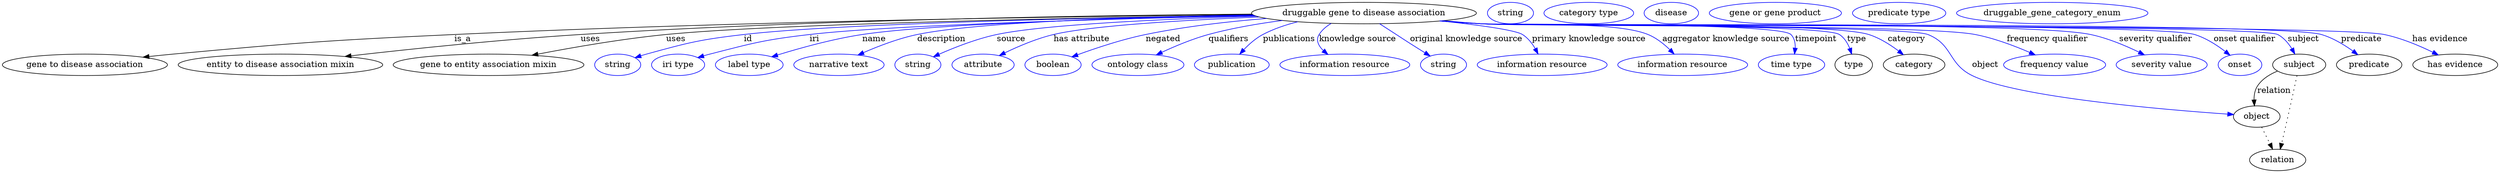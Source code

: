 digraph {
	graph [bb="0,0,4167.6,283"];
	node [label="\N"];
	"druggable gene to disease association"	[height=0.5,
		label="druggable gene to disease association",
		pos="2274.8,265",
		width=5.2176];
	"gene to disease association"	[height=0.5,
		pos="137.79,178",
		width=3.8274];
	"druggable gene to disease association" -> "gene to disease association"	[label=is_a,
		lp="769.79,221.5",
		pos="e,234.59,190.82 2088.5,262.52 1802,259.61 1235.9,251.34 755.79,229 546.17,219.25 493.74,215.39 284.79,196 271.84,194.8 258.27,193.41 \
244.83,191.95"];
	"entity to disease association mixin"	[height=0.5,
		pos="464.79,178",
		width=4.7482];
	"druggable gene to disease association" -> "entity to disease association mixin"	[label=uses,
		lp="983.29,221.5",
		pos="e,572.81,192.05 2087.8,263.25 1833.7,261.27 1365.5,254.16 966.79,229 835.03,220.69 684.4,204.83 582.79,193.19"];
	"gene to entity association mixin"	[height=0.5,
		pos="812.79,178",
		width=4.4232];
	"druggable gene to disease association" -> "gene to entity association mixin"	[label=uses,
		lp="1126.3,221.5",
		pos="e,885.34,194.07 2090.4,261.54 1811.2,257.28 1294.2,247.21 1109.8,229 1036.9,221.8 954.78,207.5 895.41,196.03"];
	id	[color=blue,
		height=0.5,
		label=string,
		pos="1028.8,178",
		width=1.0652];
	"druggable gene to disease association" -> id	[color=blue,
		label=id,
		lp="1246.8,221.5",
		pos="e,1057.8,190 2090.4,261.44 1838.2,257.31 1398.9,247.67 1239.8,229 1166.4,220.39 1148,215.72 1076.8,196 1073.7,195.14 1070.5,194.18 \
1067.3,193.16",
		style=solid];
	iri	[color=blue,
		height=0.5,
		label="iri type",
		pos="1129.8,178",
		width=1.2277];
	"druggable gene to disease association" -> iri	[color=blue,
		label=iri,
		lp="1357.8,221.5",
		pos="e,1162.7,190.2 2092.6,260.51 1865,255.55 1488.5,245.22 1349.8,229 1274.6,220.21 1256,214.92 1182.8,196 1179.4,195.13 1175.9,194.16 \
1172.4,193.15",
		style=solid];
	name	[color=blue,
		height=0.5,
		label="label type",
		pos="1248.8,178",
		width=1.5707];
	"druggable gene to disease association" -> name	[color=blue,
		label=name,
		lp="1457.8,221.5",
		pos="e,1286.3,191.5 2091.7,260.97 1884.2,256.73 1559.1,247.36 1437.8,229 1388.7,221.56 1333.9,206.28 1296,194.55",
		style=solid];
	description	[color=blue,
		height=0.5,
		label="narrative text",
		pos="1398.8,178",
		width=2.0943];
	"druggable gene to disease association" -> description	[color=blue,
		label=description,
		lp="1570.3,221.5",
		pos="e,1430.5,194.38 2089.2,261.98 1903.9,258.77 1632.5,250.45 1529.8,229 1498.6,222.49 1465.1,209.59 1439.8,198.51",
		style=solid];
	source	[color=blue,
		height=0.5,
		label=string,
		pos="1530.8,178",
		width=1.0652];
	"druggable gene to disease association" -> source	[color=blue,
		label=source,
		lp="1685.8,221.5",
		pos="e,1556.7,191.61 2094.6,259.82 1943.9,255.19 1741.3,246.02 1661.8,229 1628.2,221.82 1591.9,207.38 1566,195.86",
		style=solid];
	"has attribute"	[color=blue,
		height=0.5,
		label=attribute,
		pos="1638.8,178",
		width=1.4443];
	"druggable gene to disease association" -> "has attribute"	[color=blue,
		label="has attribute",
		lp="1803.8,221.5",
		pos="e,1666,193.64 2100,258.4 1975.7,253.23 1819.9,244.04 1756.8,229 1728.3,222.19 1697.8,209.14 1675,198.07",
		style=solid];
	negated	[color=blue,
		height=0.5,
		label=boolean,
		pos="1755.8,178",
		width=1.2999];
	"druggable gene to disease association" -> negated	[color=blue,
		label=negated,
		lp="1938.8,221.5",
		pos="e,1787.1,191.4 2111.9,256.02 2048.4,250.92 1975.2,242.59 1909.8,229 1870.5,220.85 1827.3,206.27 1796.6,194.95",
		style=solid];
	qualifiers	[color=blue,
		height=0.5,
		label="ontology class",
		pos="1896.8,178",
		width=2.1304];
	"druggable gene to disease association" -> qualifiers	[color=blue,
		label=qualifiers,
		lp="2048.3,221.5",
		pos="e,1927.5,194.71 2138.5,252.59 2098.2,247.37 2054.3,239.83 2014.8,229 1987.9,221.65 1959.1,209.54 1936.7,199.08",
		style=solid];
	publications	[color=blue,
		height=0.5,
		label=publication,
		pos="2053.8,178",
		width=1.7332];
	"druggable gene to disease association" -> publications	[color=blue,
		label=publications,
		lp="2149.8,221.5",
		pos="e,2067,195.94 2163.9,250.35 2143.9,245.32 2123.7,238.43 2105.8,229 2093.8,222.7 2082.7,212.84 2073.9,203.54",
		style=solid];
	"knowledge source"	[color=blue,
		height=0.5,
		label="information resource",
		pos="2242.8,178",
		width=3.015];
	"druggable gene to disease association" -> "knowledge source"	[color=blue,
		label="knowledge source",
		lp="2264.3,221.5",
		pos="e,2214.5,195.4 2219.8,247.56 2211.9,242.82 2204.7,236.76 2199.8,229 2193.8,219.57 2198.6,210.06 2206.9,201.9",
		style=solid];
	"original knowledge source"	[color=blue,
		height=0.5,
		label=string,
		pos="2407.8,178",
		width=1.0652];
	"druggable gene to disease association" -> "original knowledge source"	[color=blue,
		label="original knowledge source",
		lp="2445.8,221.5",
		pos="e,2385.7,192.7 2300.9,247.1 2309.7,241.36 2319.7,234.91 2328.8,229 2339,222.35 2341.5,220.57 2351.8,214 2359.9,208.79 2368.8,203.21 \
2377,198.07",
		style=solid];
	"primary knowledge source"	[color=blue,
		height=0.5,
		label="information resource",
		pos="2572.8,178",
		width=3.015];
	"druggable gene to disease association" -> "primary knowledge source"	[color=blue,
		label="primary knowledge source",
		lp="2650.8,221.5",
		pos="e,2566,196.22 2403.4,251.81 2464.8,245.12 2527.6,236.65 2539.8,229 2548.8,223.35 2555.9,214.21 2561.2,205.29",
		style=solid];
	"aggregator knowledge source"	[color=blue,
		height=0.5,
		label="information resource",
		pos="2807.8,178",
		width=3.015];
	"druggable gene to disease association" -> "aggregator knowledge source"	[color=blue,
		label="aggregator knowledge source",
		lp="2880.3,221.5",
		pos="e,2793.5,196.16 2407,252.2 2428.6,250.38 2450.8,248.58 2471.8,247 2533.5,242.34 2692.5,252.43 2749.8,229 2763.5,223.39 2776.3,213.17 \
2786.3,203.43",
		style=solid];
	timepoint	[color=blue,
		height=0.5,
		label="time type",
		pos="2989.8,178",
		width=1.5346];
	"druggable gene to disease association" -> timepoint	[color=blue,
		label=timepoint,
		lp="3030.8,221.5",
		pos="e,2994.8,196.11 2404,251.9 2426.6,250.05 2449.9,248.33 2471.8,247 2500.5,245.26 2968.6,249.47 2988.8,229 2994.6,223.09 2996.2,214.61 \
2996,206.32",
		style=solid];
	type	[height=0.5,
		pos="3093.8,178",
		width=0.86659];
	"druggable gene to disease association" -> type	[color=blue,
		label=type,
		lp="3098.8,221.5",
		pos="e,3090.4,195.97 2403.5,251.85 2426.2,250 2449.7,248.29 2471.8,247 2505,245.07 3041.9,247.12 3069.8,229 3078.1,223.6 3083.6,214.48 \
3087.2,205.49",
		style=solid];
	category	[height=0.5,
		pos="3194.8,178",
		width=1.4263];
	"druggable gene to disease association" -> category	[color=blue,
		label=category,
		lp="3182.3,221.5",
		pos="e,3176.9,194.93 2403.2,251.83 2426,249.98 2449.6,248.27 2471.8,247 2543.6,242.91 3050.2,250.59 3118.8,229 3137,223.27 3155,211.8 \
3168.8,201.29",
		style=solid];
	object	[height=0.5,
		pos="3765.8,91",
		width=1.0832];
	"druggable gene to disease association" -> object	[color=blue,
		label=object,
		lp="3312.8,178",
		pos="e,3727.3,94.376 2402.7,251.8 2425.7,249.94 2449.4,248.23 2471.8,247 2513.2,244.72 3179.2,244.23 3217.8,229 3259.3,212.6 3250.9,179.97 \
3290.8,160 3365.1,122.85 3611.7,102.32 3717.2,95.058",
		style=solid];
	"frequency qualifier"	[color=blue,
		height=0.5,
		label="frequency value",
		pos="3428.8,178",
		width=2.3651];
	"druggable gene to disease association" -> "frequency qualifier"	[color=blue,
		label="frequency qualifier",
		lp="3416.8,221.5",
		pos="e,3396.3,194.74 2402.4,251.78 2425.5,249.92 2449.3,248.21 2471.8,247 2563.2,242.06 3205.9,246.36 3295.8,229 3327.4,222.9 3361.3,\
210.05 3386.9,198.91",
		style=solid];
	"severity qualifier"	[color=blue,
		height=0.5,
		label="severity value",
		pos="3607.8,178",
		width=2.1123];
	"druggable gene to disease association" -> "severity qualifier"	[color=blue,
		label="severity qualifier",
		lp="3597.8,221.5",
		pos="e,3579,194.78 2402.1,251.73 2425.3,249.86 2449.2,248.17 2471.8,247 2584.7,241.14 3378.2,252.31 3488.8,229 3517.1,223.03 3547.2,210.35 \
3570,199.25",
		style=solid];
	"onset qualifier"	[color=blue,
		height=0.5,
		label=onset,
		pos="3737.8,178",
		width=1.011];
	"druggable gene to disease association" -> "onset qualifier"	[color=blue,
		label="onset qualifier",
		lp="3746.3,221.5",
		pos="e,3721.1,194.27 2401.9,251.7 2425.1,249.83 2449.2,248.15 2471.8,247 2537.9,243.65 3599.6,248.65 3662.8,229 3681.2,223.26 3699.3,\
211.44 3713.1,200.73",
		style=solid];
	subject	[height=0.5,
		pos="3836.8,178",
		width=1.2277];
	"druggable gene to disease association" -> subject	[color=blue,
		label=subject,
		lp="3844.8,221.5",
		pos="e,3829.8,196.22 2401.6,251.69 2424.9,249.82 2449.1,248.13 2471.8,247 2508.7,245.16 3769.1,246.28 3801.8,229 3811.6,223.8 3819.3,\
214.45 3824.9,205.23",
		style=solid];
	predicate	[height=0.5,
		pos="3953.8,178",
		width=1.5165];
	"druggable gene to disease association" -> predicate	[color=blue,
		label=predicate,
		lp="3941.8,221.5",
		pos="e,3935.1,195.03 2401.6,251.68 2424.9,249.81 2449.1,248.12 2471.8,247 2549.6,243.15 3800.1,251.18 3874.8,229 3893.8,223.36 3912.6,\
211.74 3927.1,201.11",
		style=solid];
	"has evidence"	[height=0.5,
		pos="4096.8,178",
		width=1.9679];
	"druggable gene to disease association" -> "has evidence"	[color=blue,
		label="has evidence",
		lp="4072.3,221.5",
		pos="e,4069,194.59 2401.3,251.68 2424.7,249.8 2449,248.12 2471.8,247 2555.5,242.9 3897.8,246.29 3979.8,229 4007.8,223.1 4037.4,210.37 \
4059.8,199.24",
		style=solid];
	association_type	[color=blue,
		height=0.5,
		label=string,
		pos="2518.8,265",
		width=1.0652];
	association_category	[color=blue,
		height=0.5,
		label="category type",
		pos="2649.8,265",
		width=2.0762];
	relation	[height=0.5,
		pos="3800.8,18",
		width=1.2999];
	object -> relation	[pos="e,3792.3,36.198 3774.1,73.174 3778.2,64.896 3783.2,54.723 3787.8,45.438",
		style=dotted];
	"gene to disease association_object"	[color=blue,
		height=0.5,
		label=disease,
		pos="2787.8,265",
		width=1.2638];
	subject -> object	[label=relation,
		lp="3794.8,134.5",
		pos="e,3762,109.01 3800.4,167.42 3787.6,162.12 3774.4,154.06 3766.8,142 3762.5,135.26 3761.2,126.93 3761.2,119.01"];
	subject -> relation	[pos="e,3805,36.005 3833.1,160.05 3828.7,139.44 3820.9,103.63 3813.8,73 3811.8,64.183 3809.5,54.574 3807.4,45.938",
		style=dotted];
	"druggable gene to disease association_subject"	[color=blue,
		height=0.5,
		label="gene or gene product",
		pos="2961.8,265",
		width=3.0692];
	"druggable gene to disease association_predicate"	[color=blue,
		height=0.5,
		label="predicate type",
		pos="3167.8,265",
		width=2.1665];
	"druggable gene to disease association_has evidence"	[color=blue,
		height=0.5,
		label=druggable_gene_category_enum,
		pos="3423.8,265",
		width=4.4413];
}

